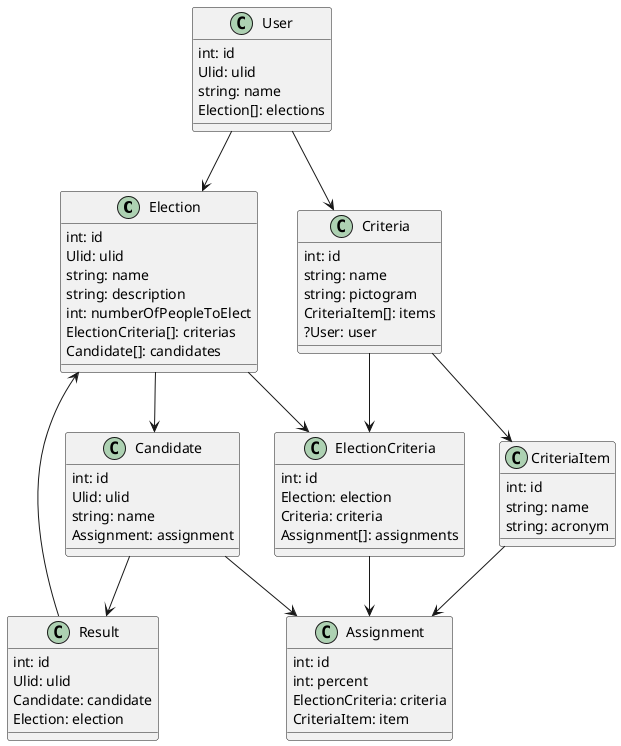 @startuml

class Election {
    int: id
    Ulid: ulid
    string: name
    string: description
    int: numberOfPeopleToElect
    ElectionCriteria[]: criterias
    Candidate[]: candidates
}

class Result {
    int: id
    Ulid: ulid
    Candidate: candidate
    Election: election
}

class Criteria {
    int: id
    string: name
    string: pictogram
    CriteriaItem[]: items
    ?User: user
}

class CriteriaItem {
    int: id
    string: name
    string: acronym
}

class ElectionCriteria {
    int: id
    Election: election
    Criteria: criteria
    Assignment[]: assignments
}

class Assignment {
    int: id
    int: percent
    ElectionCriteria: criteria
    CriteriaItem: item
}

class Candidate {
    int: id
    Ulid: ulid
    string: name
'    ElectionCriteria: electionCriteria
    Assignment: assignment
}

class User {
    int: id
    Ulid: ulid
    string: name
    Election[]: elections
}

Election --> ElectionCriteria
Election --> Candidate
Election <-- Result
Candidate --> Result
Criteria --> ElectionCriteria
Criteria --> CriteriaItem
ElectionCriteria --> Assignment
CriteriaItem --> Assignment
Candidate --> Assignment
'ElectionCriteria --> Candidate
User --> Election
User --> Criteria

@enduml
